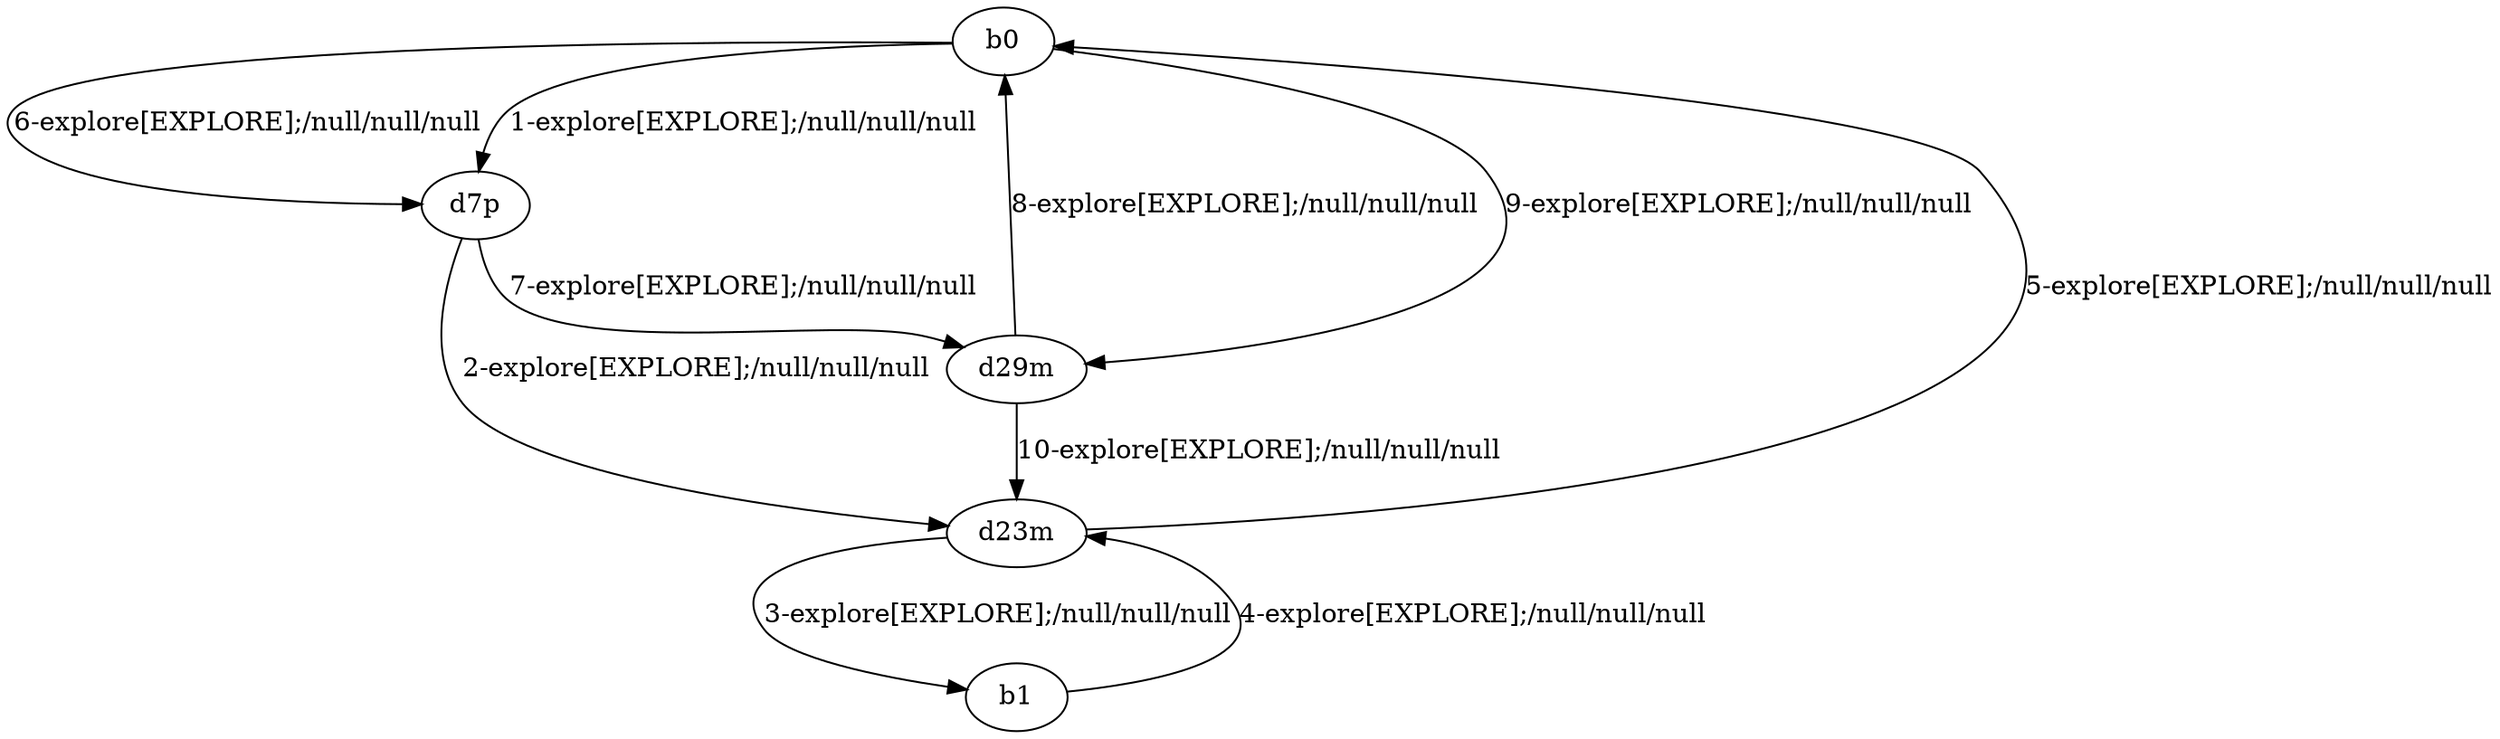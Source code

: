 # Total number of goals covered by this test: 1
# d23m --> b0

digraph g {
"b0" -> "d7p" [label = "1-explore[EXPLORE];/null/null/null"];
"d7p" -> "d23m" [label = "2-explore[EXPLORE];/null/null/null"];
"d23m" -> "b1" [label = "3-explore[EXPLORE];/null/null/null"];
"b1" -> "d23m" [label = "4-explore[EXPLORE];/null/null/null"];
"d23m" -> "b0" [label = "5-explore[EXPLORE];/null/null/null"];
"b0" -> "d7p" [label = "6-explore[EXPLORE];/null/null/null"];
"d7p" -> "d29m" [label = "7-explore[EXPLORE];/null/null/null"];
"d29m" -> "b0" [label = "8-explore[EXPLORE];/null/null/null"];
"b0" -> "d29m" [label = "9-explore[EXPLORE];/null/null/null"];
"d29m" -> "d23m" [label = "10-explore[EXPLORE];/null/null/null"];
}